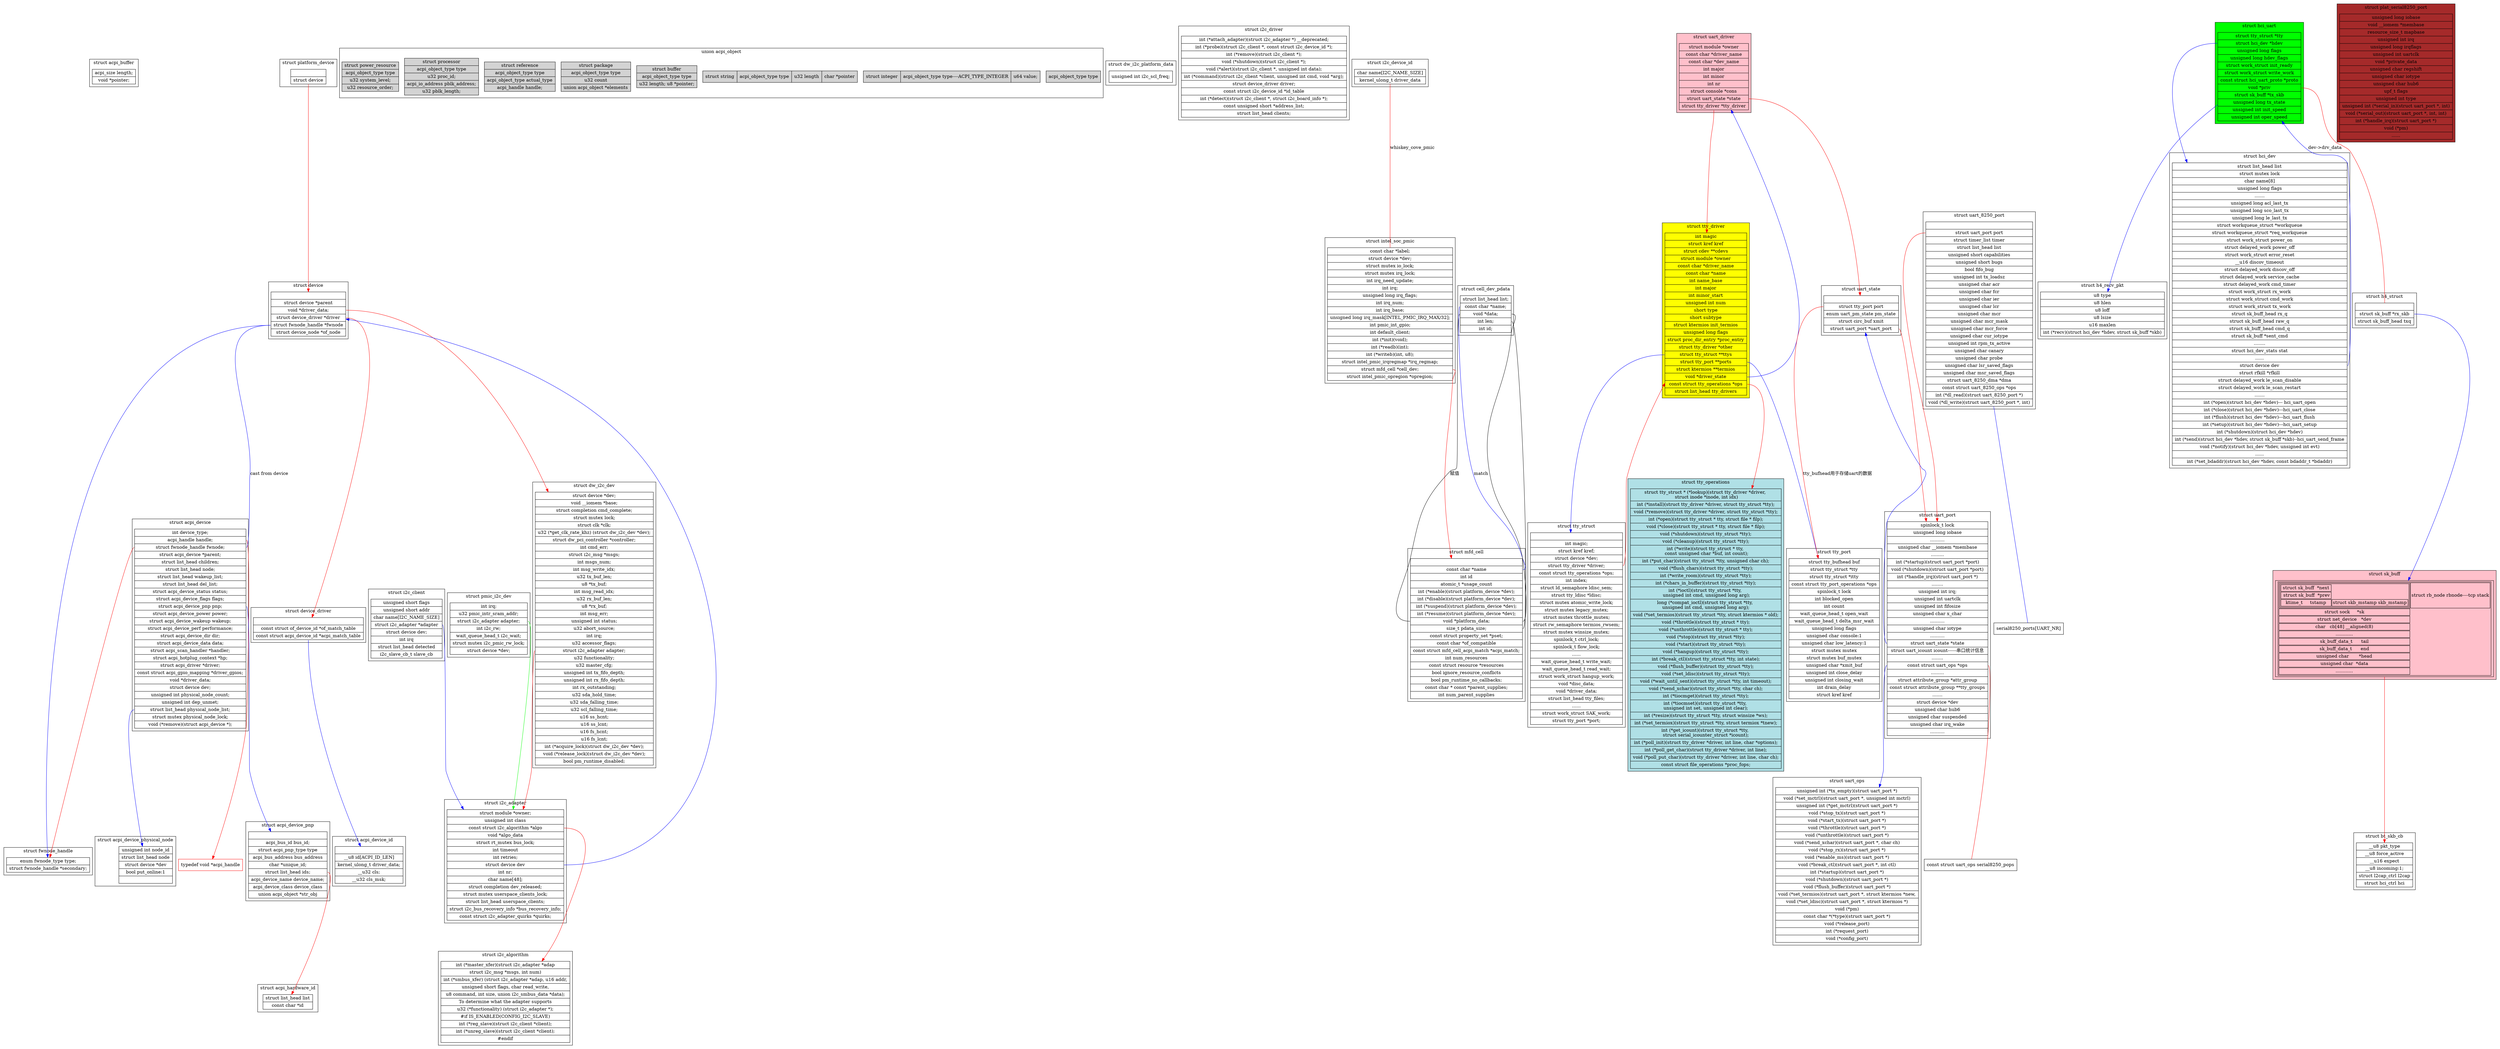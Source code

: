 digraph i2c_designwer{
	node[shape=record];
	subgraph cluster_struct_acpi_buffer{
		label="struct acpi_buffer";
		"struct acpi_buffer"[label="{
		 acpi_size length;
        |void *pointer;
	}"];
	}

	subgraph cluster_struct_acpi_device{
		label="struct acpi_device";
		"struct acpi_device"[label="{
		int device_type;
        |<handle>acpi_handle handle;
        |<fwnode>struct fwnode_handle fwnode;
        |struct acpi_device *parent;
        |struct list_head children;
        |struct list_head node;
        |struct list_head wakeup_list;
        |struct list_head del_list;
        |struct acpi_device_status status;
        |struct acpi_device_flags flags;
        |<pnp>struct acpi_device_pnp pnp;
        |struct acpi_device_power power;
        |struct acpi_device_wakeup wakeup;
        |struct acpi_device_perf performance;
        |struct acpi_device_dir dir;
        |struct acpi_device_data data;
        |struct acpi_scan_handler *handler;
        |struct acpi_hotplug_context *hp;
        |struct acpi_driver *driver;
        |const struct acpi_gpio_mapping *driver_gpios;
        |void *driver_data;
        |struct device dev;
        |unsigned int physical_node_count;
        |unsigned int dep_unmet;
        |<physical_node_list>struct list_head physical_node_list;
        |struct mutex physical_node_lock;
        |void (*remove)(struct acpi_device *);
	}"];
	}
	"struct acpi_device":physical_node_list->"struct acpi_device_physical_node"[color=blue];
	subgraph cluster_struct_acpi_device_physical_node{
		label="struct acpi_device_physical_node";
		"struct acpi_device_physical_node"[label="{
			unsigned int node_id|
			struct list_head node|
			struct device *dev|
			bool put_online:1|
			}"];
	}

	subgraph cluster_struct_fwnode_handle{
		label="struct fwnode_handle";
		"struct fwnode_handle"[label="{
		 enum fwnode_type type;
        	|struct fwnode_handle *secondary;
	}"];
	}
	note01[label="{typedef void *acpi_handle}" color=red bgcolor=green];

	"struct acpi_device":fwnode->"struct fwnode_handle"[color=red];
	"struct acpi_device":handle->note01[color=red];

	subgraph cluster_union_acpi_object{
		label="union acpi_object";
		node[style = filled];
		node01[label="acpi_object_type type"];
		node02[label="struct integer|
                acpi_object_type type----ACPI_TYPE_INTEGER
                |u64 value;
        	"];
		node03[label="struct string|acpi_object_type type
                |u32 length
                |char *pointer"];

		node04[label="{struct buffer|acpi_object_type type
                |u32 length;
                u8 *pointer; }"];
		node05[label="{struct package|acpi_object_type type|
                u32 count|
                union acpi_object *elements}"];
		node06[label="{struct reference|acpi_object_type type|
                acpi_object_type actual_type|
                acpi_handle handle;}"];

		node07[label="{struct processor| acpi_object_type type
                |u32 proc_id;
                |acpi_io_address pblk_address;
                |u32 pblk_length;
		}"];
		
		node08[label="{struct power_resource|acpi_object_type type
                |u32 system_level;
                |u32 resource_order;
		}"];

	}

	subgraph cluster_struct_platform_device{
		label="struct platform_device";
		"struct platform_device"[
		label="{
			|<device>struct device
		}"
	];
	}

	subgraph cluster_struct_device{
		label="struct device";
		"struct device"[label="{
			|struct device       *parent
			|<driver_data>void     *driver_data;
			|<device_driver>struct device_driver *driver
			|<fwnode>struct fwnode_handle  *fwnode
			|struct device_node    *of_node
		}"
		];
	}


	"struct acpi_device":pnp->"struct acpi_device_pnp"[color=blue];
	subgraph cluster_struct_acpi_device_pnp{
		label="struct acpi_device_pnp";
		"struct acpi_device_pnp"[label="{
		|acpi_bus_id bus_id;
		|struct acpi_pnp_type type
		|acpi_bus_address bus_address
		|char *unique_id;
		|<ids>struct list_head ids;
		|acpi_device_name device_name;
		|acpi_device_class device_class
		|union acpi_object *str_obj

		}"];
	}

	subgraph cluster_struct_acpi_hardware_id{
		label="struct acpi_hardware_id";
		"struct acpi_hardware_id"[label="{
			struct list_head list|const char *id
		}"];
	}

	 "struct acpi_device_pnp":ids->"struct acpi_hardware_id"[color=red];

	 "struct device":fwnode->"struct acpi_device":fwnode[arrowhead=none label="cast from device" color=blue];

	subgraph cluster_struct_device_driver{
		label="struct device_driver";
		"struct device_driver"[label="{
			|const struct of_device_id   *of_match_table|<acpi_device_id>const struct acpi_device_id *acpi_match_table
			}"];
	}
	"struct device":device_driver->"struct device_driver"[color=red];
	"struct device_driver":acpi_device_id->"struct acpi_device_id"[color=blue];
	"struct device":fwnode->"struct fwnode_handle"[color=blue];
	 "struct platform_device":device->"struct device"[color=red];
	 "struct device":driver_data->"struct dw_i2c_dev"[color=red];

	subgraph cluster_struct_dw_i2c_dev{
		label="struct dw_i2c_dev";
		"struct dw_i2c_dev"[label="{
		struct device           *dev;
        |void __iomem            *base;
        |struct completion       cmd_complete;
        |struct mutex            lock;
        |struct clk              *clk;
        |u32                     (*get_clk_rate_khz) (struct dw_i2c_dev *dev);
        |struct dw_pci_controller *controller;
        |int                     cmd_err;
        |struct i2c_msg          *msgs;
        |int                     msgs_num;
        |int                     msg_write_idx;
        |u32                     tx_buf_len;
        |u8                      *tx_buf;
        |int                     msg_read_idx;
        |u32                     rx_buf_len;
        |u8                      *rx_buf;
        |int                     msg_err;
        |unsigned int            status;
        |u32                     abort_source;
        |int                     irq;
        |u32                     accessor_flags;
        |<adapter>struct i2c_adapter      adapter;
        |u32                     functionality;
        |u32                     master_cfg;
        |unsigned int            tx_fifo_depth;
        |unsigned int            rx_fifo_depth;
        |int                     rx_outstanding;
        |u32                     sda_hold_time;
        |u32                     sda_falling_time;
        |u32                     scl_falling_time;
        |u16                     ss_hcnt;
        |u16                     ss_lcnt;
        |u16                     fs_hcnt;
        |u16                     fs_lcnt;
        |int                     (*acquire_lock)(struct dw_i2c_dev *dev);
        |void                    (*release_lock)(struct dw_i2c_dev *dev);
        |bool                    pm_runtime_disabled;}"
	];

	}

	subgraph cluster_struct_dw_i2c_platform_data{
		label="struct dw_i2c_platform_data";
		"struct dw_i2c_platform_data"[label="{
		unsigned int i2c_scl_freq;
	}"];
	}

	subgraph cluster_struct_i2c_adapter{
		label="struct i2c_adapter";
		"struct i2c_adapter"[label="{
		struct module *owner;
        |unsigned int class
        |<algo>const struct i2c_algorithm *algo
        |void *algo_data
        |struct rt_mutex bus_lock;
        |int timeout
        |int retries;
        |<dev>struct device dev
        |int nr;
        |char name[48];
        |struct completion dev_released;
        |struct mutex userspace_clients_lock;
        |struct list_head userspace_clients;
        |struct i2c_bus_recovery_info *bus_recovery_info;
        |const struct i2c_adapter_quirks *quirks;
	}"];
	}
	"struct i2c_adapter":dev->"struct device"[color=blue];
	"struct dw_i2c_dev":adapter->"struct i2c_adapter"[color=red];
	"struct i2c_adapter":algo->"struct i2c_algorithm"[color=red];
	
	subgraph cluster_struct_acpi_device_id{
		label="struct acpi_device_id";
		"struct acpi_device_id"[label="{
		|__u8 id[ACPI_ID_LEN]
        |kernel_ulong_t driver_data;
        |__u32 cls;
        |__u32 cls_msk;
	}"];
	}

	subgraph cluster_struct_i2c_algorithm{
		label="struct i2c_algorithm";
		"struct i2c_algorithm"[label="{
		int (*master_xfer)(struct i2c_adapter *adap|struct i2c_msg *msgs,
                           int num)
        |int (*smbus_xfer) (struct i2c_adapter *adap, u16 addr,|
                           unsigned short flags, char read_write,|
                           u8 command, int size, union i2c_smbus_data *data);|

        To determine what the adapter supports 
        |u32 (*functionality) (struct i2c_adapter *); 

|#if IS_ENABLED(CONFIG_I2C_SLAVE)
        |int (*reg_slave)(struct i2c_client *client);
        |int (*unreg_slave)(struct i2c_client *client);
|#endif

	}"];
	}

	subgraph cluster_struct_i2c_driver{
		label="struct i2c_driver";
		"struct i2c_driver"[label="{
		 int (*attach_adapter)(struct i2c_adapter *) __deprecated;
		|int (*probe)(struct i2c_client *, const struct i2c_device_id *);
		|int (*remove)(struct i2c_client *);
		|void (*shutdown)(struct i2c_client *);
		|void (*alert)(struct i2c_client *, unsigned int data);
		|int (*command)(struct i2c_client *client, unsigned int cmd, void *arg);
		|struct device_driver driver;
		|const struct i2c_device_id *id_table
		|int (*detect)(struct i2c_client *, struct i2c_board_info *);
		|const unsigned short *address_list;
        	|struct list_head clients;
	}"];
	}
	
	subgraph cluster_struct_i2c_client{
		label="struct i2c_client";
		"struct i2c_client"[label="{
		unsigned short flags
		|unsigned short addr
		|char name[I2C_NAME_SIZE]
		|<adapter>struct i2c_adapter *adapter
		|struct device dev;
		|int irq
		|struct list_head detected
		|i2c_slave_cb_t slave_cb
	}"];
	}
	"struct i2c_client":adapter->"struct i2c_adapter"[color=blue];

	subgraph cluster_struct_pmic_i2c_dev{
		label="struct pmic_i2c_dev";
		"struct pmic_i2c_dev"[label="{
		int irq;
        |u32 pmic_intr_sram_addr;
        |<adapter>struct i2c_adapter adapter;
        |int i2c_rw;
        |wait_queue_head_t i2c_wait;
        |struct mutex i2c_pmic_rw_lock;
        |struct device *dev;
	}"];
	}
	"struct pmic_i2c_dev":adapter->"struct i2c_adapter"[color=green];
	
	subgraph cluster_struct_i2c_device_id{
		label="struct i2c_device_id";
		"struct i2c_device_id"[label="{
		char name[I2C_NAME_SIZE]|kernel_ulong_t driver_data
	}"];
	}

	subgraph cluster_struct_intel_soc_pmic{
		label="struct intel_soc_pmic";
		"struct intel_soc_pmic"[label="{
		const char                      *label;
        |struct device                   *dev;
        |struct mutex                    io_lock;
        |struct mutex                    irq_lock;
        |int                             irq_need_update;
        |int                             irq;
        |unsigned long                   irq_flags;
        |int                             irq_num;
        |int                             irq_base;
        |unsigned long                   irq_mask[INTEL_PMIC_IRQ_MAX/32];
        |int                             pmic_int_gpio;
        |int                             default_client;
        |int                             (*init)(void);
        |int                             (*readb)(int);
        |int                             (*writeb)(int, u8);
        |struct intel_pmic_irqregmap     *irq_regmap;
        |<mfd>struct mfd_cell                 *cell_dev;
        |struct intel_pmic_opregion      *opregion;
	}"];
	}

	subgraph cluster_struct_cell_dev_pdata{
		label="struct cell_dev_pdata";
		"struct cell_dev_pdata"[label="{
		struct list_head    list;
		|<name>const char      *name;
		|<data>void            *data;
		|<len>int         len;
		|int         id;

		}"];
	}

	"struct intel_soc_pmic":mfd->"struct mfd_cell"[color=red];
	subgraph cluster_struct_mfd_cell{
		label="struct mfd_cell";
		"struct mfd_cell"[label="{
		|<name>const char              *name|
		 int                     id|
		atomic_t                *usage_count|
		int                     (*enable)(struct platform_device *dev);
		|int                     (*disable)(struct platform_device *dev);
		|int                     (*suspend)(struct platform_device *dev);
		|int                     (*resume)(struct platform_device *dev);
		|<data>void                    *platform_data;
		|<size>size_t                  pdata_size;
		|const struct property_set *pset;
		|const char              *of_compatible
		|const struct mfd_cell_acpi_match        *acpi_match;
		| int                     num_resources
		|const struct resource   *resources
		|bool                    ignore_resource_conflicts
		|bool                    pm_runtime_no_callbacks;
		|const char * const      *parent_supplies;
		|int                     num_parent_supplies

	}"];
	}

	"struct mfd_cell":data->"struct cell_dev_pdata":data[arrowhead=none]; "struct mfd_cell":size->"struct cell_dev_pdata":len[arrowhead=none];
	"struct cell_dev_pdata":data->"struct mfd_cell":data[arrowhead=none label="赋值"]
	"struct cell_dev_pdata":name-> "struct mfd_cell":name[arrowhead=none color=blue label="match"];
	"struct i2c_device_id"->"struct intel_soc_pmic"[arrowhead=none color=red label="whiskey_cove_pmic"];

	subgraph cluster_struct_uart_driver{
			label="struct uart_driver";
			bgcolor="pink";
			"struct uart_driver"[label="{
				struct module       *owner
				|const char      *driver_name
				|const char      *dev_name
				|int          major
				|int          minor
				|int          nr|struct console      *cons
				|<state>struct uart_state   *state
				|<tty_driver>struct tty_driver   *tty_driver
				}"];
		}

		"struct uart_driver":tty_driver->"struct tty_driver"[color=red];

	subgraph cluster_struct_tty_driver{
		   label="struct tty_driver";
		   bgcolor="yellow";
		   "struct tty_driver"[label="{
				int magic
				|struct kref kref
				|struct cdev **cdevs
				|struct module   *owner
				|const char  *driver_name
				| const char  *name
				|int name_base
				|int major
				|int minor_start
				|unsigned int    num
				|short   type
				|short   subtype
				|struct ktermios init_termios
				|unsigned long   flags
				|struct proc_dir_entry *proc_entry
				|struct tty_driver *other
				|<tty_struct>struct tty_struct **ttys
				|<tty_port>struct tty_port **ports|struct ktermios **termios|<state>void *driver_state
				|<ops>const struct tty_operations *ops|struct list_head tty_drivers
			}"];
	}
	"struct tty_driver":tty_port->"struct tty_port"[color=blue];
	"struct tty_driver":tty_struct->"struct tty_struct"[color=blue];
	"struct tty_driver":state->"struct uart_driver"[color=blue];
	"struct tty_driver":ops->"struct tty_operations"[color=red];

	subgraph cluster_struct_tty_operations{
		label="struct tty_operations";
		bgcolor="powderblue";
		"struct tty_operations"[label="{
	struct tty_struct * (*lookup)(struct tty_driver *driver,
    \n struct inode *inode, int idx)
    |int  (*install)(struct tty_driver *driver, struct tty_struct *tty);
    |void (*remove)(struct tty_driver *driver, struct tty_struct *tty);
    |int  (*open)(struct tty_struct * tty, struct file * filp);
    |void (*close)(struct tty_struct * tty, struct file * filp);
    |void (*shutdown)(struct tty_struct *tty);
    |void (*cleanup)(struct tty_struct *tty);
    |int  (*write)(struct tty_struct * tty,
              \n const unsigned char *buf, int count);
    |int  (*put_char)(struct tty_struct *tty, unsigned char ch);
    |void (*flush_chars)(struct tty_struct *tty);
    |int  (*write_room)(struct tty_struct *tty);
    |int  (*chars_in_buffer)(struct tty_struct *tty);
    |int  (*ioctl)(struct tty_struct *tty,
            \n unsigned int cmd, unsigned long arg);
    |long (*compat_ioctl)(struct tty_struct *tty,
                 \nunsigned int cmd, unsigned long arg);
    |void (*set_termios)(struct tty_struct *tty, struct ktermios * old);
    |void (*throttle)(struct tty_struct * tty);
    |void (*unthrottle)(struct tty_struct * tty);
    |void (*stop)(struct tty_struct *tty);
    |void (*start)(struct tty_struct *tty);
    |void (*hangup)(struct tty_struct *tty);
    |int (*break_ctl)(struct tty_struct *tty, int state);
    |void (*flush_buffer)(struct tty_struct *tty);
    |void (*set_ldisc)(struct tty_struct *tty);
    |void (*wait_until_sent)(struct tty_struct *tty, int timeout);
    |void (*send_xchar)(struct tty_struct *tty, char ch);
    |int (*tiocmget)(struct tty_struct *tty);
    |int (*tiocmset)(struct tty_struct *tty,
            \nunsigned int set, unsigned int clear);
    |int (*resize)(struct tty_struct *tty, struct winsize *ws);
    |int (*set_termiox)(struct tty_struct *tty, struct termiox *tnew);
    |int (*get_icount)(struct tty_struct *tty,
                \nstruct serial_icounter_struct *icount);
    |int (*poll_init)(struct tty_driver *driver, int line, char *options);
    |int (*poll_get_char)(struct tty_driver *driver, int line);
    |void (*poll_put_char)(struct tty_driver *driver, int line, char ch);
    |const struct file_operations *proc_fops;
	}"];
	}

	subgraph cluster_struct_tty_struct{
		label="struct tty_struct";
		"struct tty_struct"[label="{
		|int magic;
		|struct kref kref;
		|struct device *dev;
		|<driver>struct tty_driver *driver;
		|const struct tty_operations *ops;
		|int index;
		|struct ld_semaphore ldisc_sem;
		|struct tty_ldisc *ldisc;
		|struct mutex atomic_write_lock;
		|struct mutex legacy_mutex;
		|struct mutex throttle_mutex;
		|struct rw_semaphore termios_rwsem;
		|struct mutex winsize_mutex;
		|spinlock_t ctrl_lock;
		|spinlock_t flow_lock;
		|......
		|wait_queue_head_t write_wait;
		|wait_queue_head_t read_wait;
		|struct work_struct hangup_work;
		|void *disc_data;
		|void *driver_data;
		|struct list_head tty_files;
		|......
		|struct work_struct SAK_work;
		|struct tty_port *port;
			}"];
	}
	 "struct tty_struct":driver->"struct tty_driver"[color=red];

	subgraph cluster_struct_uart_state{
		label="struct uart_state";
		"struct uart_state"[label="{
			|<tty_port>struct tty_port     port
			|enum uart_pm_state  pm_state
			|struct circ_buf     xmit
			|<port>struct uart_port    *uart_port
			}"];
	}
	 "struct uart_state":tty_port->"struct tty_port"[color=red label="tty_bufhead用于存储uart的数据"];

	subgraph cluster_struct_tty_port{
		label="struct tty_port";
		"struct tty_port"[label="{
			struct tty_bufhead  buf
			|struct tty_struct   *tty
			|struct tty_struct   *itty
			|const struct tty_port_operations *ops
			|spinlock_t      lock
			|int         blocked_open
			|int         count
			|wait_queue_head_t   open_wait
			|wait_queue_head_t   delta_msr_wait
			|unsigned long       flags
			|unsigned char       console:1
			|unsigned char low_latency:1
			|struct mutex        mutex
			|struct mutex        buf_mutex
			|unsigned char       *xmit_buf
			|unsigned int        close_delay
			|unsigned int        closing_wait
			|int         drain_delay
			|struct kref     kref
		}"];
	}

	"struct uart_state":port->"struct uart_port"[color=red];

	subgraph cluster_struct_uart_8250_port{
		label="struct uart_8250_port";
		"struct uart_8250_port"[label="{
			|<port>struct uart_port    port
			|struct timer_list   timer
			|struct list_head    list
			|unsigned short      capabilities
			|unsigned short      bugs
			|bool            fifo_bug
			|unsigned int        tx_loadsz
			|unsigned char       acr
			|unsigned char       fcr
			|unsigned char       ier
			|unsigned char       lcr
			|unsigned char       mcr
			|unsigned char       mcr_mask
			|unsigned char       mcr_force
			|unsigned char       cur_iotype
			|unsigned int        rpm_tx_active
			|unsigned char       canary
			|unsigned char       probe
			|unsigned char       lsr_saved_flags
			|unsigned char       msr_saved_flags
			|struct uart_8250_dma    *dma
			|const struct uart_8250_ops *ops
			|int    (*dl_read)(struct uart_8250_port *)
			|void   (*dl_write)(struct uart_8250_port *, int)
		}"];
	}
	"struct uart_8250_port"->"serial8250_ports[UART_NR]"[color=blue arrowhead=none];
	"struct uart_8250_port":port->"struct uart_port"[color=red];
	subgraph cluster_struct_uart_port{
		label="struct uart_port";
		"struct uart_port"[label="{
			spinlock_t      lock
			|unsigned long       iobase
			|..........
			|unsigned char __iomem   *membase
			|.........
			|int  (*startup)(struct uart_port *port)
			|void (*shutdown)(struct uart_port *port)
			|int  (*handle_irq)(struct uart_port *)
			|........
			|unsigned int        irq;
			|unsigned int        uartclk
			|unsigned int        fifosize
			|unsigned char       x_char
			|..........
			|unsigned char       iotype
			|..........
			|<state>struct uart_state   *state
			|struct uart_icount  icount------串口统计信息
			|........
			|<ops>const struct uart_ops   *ops
			|.........
			|struct attribute_group  *attr_group
			|const struct attribute_group **tty_groups
			|.......
			|struct device       *dev
			|unsigned char       hub6
			|unsigned char       suspended
			|unsigned char       irq_wake
			|..........
		}"];
	}

	"struct uart_port":state->"struct uart_state"[color=blue];
	"struct uart_port":ops->"struct uart_ops"[color=blue];
	"struct uart_port":ops->"const struct uart_ops serial8250_pops"[color=red arrowhead=none];

	subgraph cluster_struct_uart_ops{
		label="struct uart_ops";
		"struct uart_ops"[label="{
			 unsigned int (*tx_empty)(struct uart_port *)
			 |void  (*set_mctrl)(struct uart_port *, unsigned int mctrl)
			 |unsigned int  (*get_mctrl)(struct uart_port *)
			 |void  (*stop_tx)(struct uart_port *)
			 |void  (*start_tx)(struct uart_port *)
			 |void  (*throttle)(struct uart_port *)
			 |void  (*unthrottle)(struct uart_port *)
			 |void  (*send_xchar)(struct uart_port *, char ch)
			 |void  (*stop_rx)(struct uart_port *)
			 |void  (*enable_ms)(struct uart_port *)
			 |void  (*break_ctl)(struct uart_port *, int ctl)
			 |int   (*startup)(struct uart_port *)
			 |void  (*shutdown)(struct uart_port *)
			 |void  (*flush_buffer)(struct uart_port *)
			 |void (*set_termios)(struct uart_port *, struct ktermios *new,
			 |void  (*set_ldisc)(struct uart_port *, struct ktermios *)
			 |void        (*pm)|const char  *(*type)(struct uart_port *)|
			 void        (*release_port)|int     (*request_port)|void        (*config_port)	 
			
		}"];
	}

	"struct uart_driver":state->"struct uart_state"[color=red];

	subgraph cluster_struct_hci_uart{
		label="struct hci_uart";
		bgcolor="green";
		"struct hci_uart"[label="{
			struct tty_struct   *tty
			|<hdev>struct hci_dev      *hdev
			|unsigned long       flags
			|unsigned long       hdev_flags
			|struct work_struct  init_ready
			|struct work_struct  write_work
			|const struct hci_uart_proto *proto
			|<priv>void            *priv
			|struct sk_buff      *tx_skb
			|unsigned long       tx_state
			|unsigned int init_speed
			|unsigned int oper_speed
		}"];
	}

	subgraph cluster_struct_sk_buff{
		label="struct sk_buff";
		bgcolor="pink";
		"struct sk_buff"[label=<
			<table>
				<tr>
					<td>
						<table>
						<tr>
						<td>struct sk_buff  *next</td>
						</tr>
						<tr>
						<td> struct sk_buff  *prev</td>
						</tr>
						<tr>
							<td>
								ktime_t     tstamp
							</td>
							<td>
								struct skb_mstamp skb_mstamp
							</td>
						</tr>
						</table>
					</td>
					<td>
						struct rb_node rbnode----tcp stack
					</td>
				</tr>
				<tr><td>struct sock     *sk</td></tr>
				<tr><td>struct net_device   *dev</td></tr>
				<tr><td>char   cb[48] __aligned(8)</td></tr>
				<tr><td>............</td></tr>
				<tr><td>sk_buff_data_t      tail</td></tr>
				<tr><td>sk_buff_data_t      end</td></tr>
				<tr><td>unsigned char       *head</td></tr>
				<tr><td>unsigned char  *data</td></tr>
				<tr><td>............</td></tr>
			</table>
		>];
	}

	"struct sk_buff"->"struct bt_skb_cb"[color=red];
	subgraph cluster_struct_bt_skb_cb{
		label="struct bt_skb_cb";
		"struct bt_skb_cb"[label="{
			__u8 pkt_type|__u8 force_active| __u16 expect
			|__u8 incoming:1;|struct l2cap_ctrl l2cap|struct hci_ctrl hci
		}"];
	}

	subgraph cluster_struct_h4_recv_pkt{
		label="struct h4_recv_pkt";
		"struct h4_recv_pkt"[label="{
			u8  type|u8  hlen|u8  loff|u8  lsize|u16 maxlen|
			int (*recv)(struct hci_dev *hdev, struct sk_buff *skb)
		}"];
	}
	"struct hci_uart"->"struct h4_recv_pkt"[color=blue];

	"struct hci_uart":hdev->"struct hci_dev"[color=blue];
	subgraph cluster_struct_h4_struct{
		label="struct h4_struct";
		"struct h4_struct"[label="{
			|<rx_skb>struct sk_buff *rx_skb|struct sk_buff_head txq
		}"];
	}
	"struct h4_struct":rx_skb->"struct sk_buff"[color=blue];
	"struct hci_uart":priv->"struct h4_struct"[color=red arrowhead=none];

	subgraph cluster_struct_hci_dev{
		label="struct hci_dev";
		"struct hci_dev"[label="{
			struct list_head list
			|struct mutex    lock
			|char        name[8]
			|unsigned long   flags
			|.......
			|unsigned long   acl_last_tx
			|unsigned long   sco_last_tx
			|unsigned long   le_last_tx
			|struct workqueue_struct *workqueue
			|struct workqueue_struct *req_workqueue
			|struct work_struct  power_on
			|struct delayed_work power_off
			|struct work_struct  error_reset
			|__u16           discov_timeout
			|struct delayed_work discov_off
			|struct delayed_work service_cache
			|struct delayed_work cmd_timer
			|struct work_struct  rx_work
			|struct work_struct  cmd_work
			|struct work_struct  tx_work
			|struct sk_buff_head rx_q
			|struct sk_buff_head raw_q
			|struct sk_buff_head cmd_q
			|struct sk_buff      *sent_cmd|........|struct hci_dev_stats    stat|......
			|<dev>struct device       dev|struct rfkill       *rfkill
			|struct delayed_work le_scan_disable
			|struct delayed_work le_scan_restart
			|.......|int (*open)(struct hci_dev *hdev)--- hci_uart_open
			|int (*close)(struct hci_dev *hdev)---hci_uart_close
			|int (*flush)(struct hci_dev *hdev)---hci_uart_flush
			|int (*setup)(struct hci_dev *hdev)---hci_uart_setup
			|int (*shutdown)(struct hci_dev *hdev)
			|int (*send)(struct hci_dev *hdev, struct sk_buff *skb)--hci_uart_send_frame
			|void (*notify)(struct hci_dev *hdev, unsigned int evt)
			|......|int (*set_bdaddr)(struct hci_dev *hdev, const bdaddr_t *bdaddr)
		}"];
	}
		 "struct hci_dev":dev->"struct hci_uart"[color=blue label="dev->drv_data"];

		subgraph cluster_struct_plat_serial8250_port{
			label="struct plat_serial8250_port";
			bgcolor="brown";
			"struct plat_serial8250_port"[label="{
				unsigned long   iobase
				|void __iomem    *membase
				|resource_size_t mapbase
				|unsigned int    irq
				|unsigned long   irqflags
				|unsigned int    uartclk
				|void   *private_data
				|unsigned char   regshift
				|unsigned char   iotype
				|unsigned char   hub6
				|upf_t       flags
				|unsigned int    type
				|unsigned int  (*serial_in)(struct uart_port *, int)
				|void   (*serial_out)(struct uart_port *, int, int)
				|int     (*handle_irq)(struct uart_port *)
				| void        (*pm)|......
			}"];
		}

}
